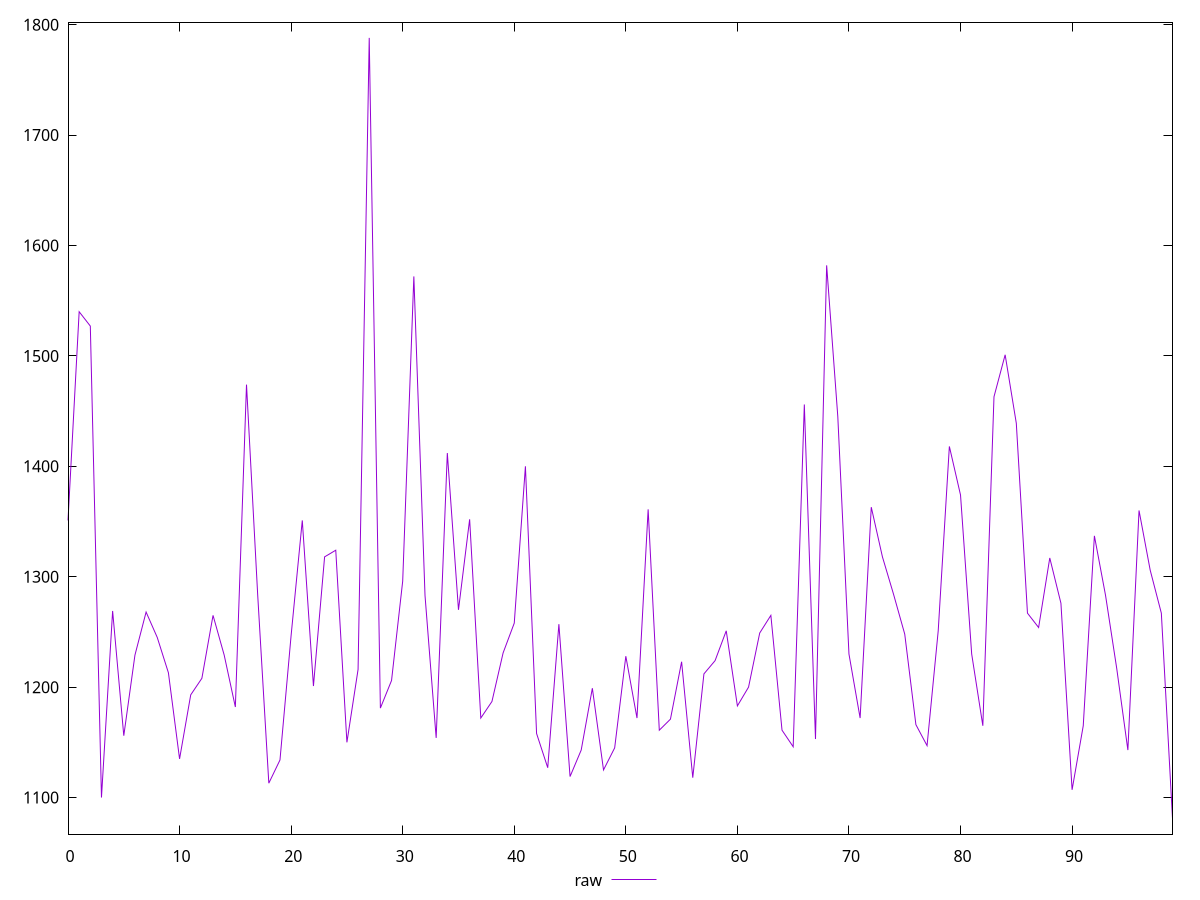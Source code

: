 reset

$raw <<EOF
0 1351
1 1540
2 1527
3 1100
4 1269
5 1156
6 1229
7 1268
8 1245
9 1213
10 1135
11 1193
12 1208
13 1265
14 1229
15 1182
16 1474
17 1284
18 1113
19 1134
20 1247
21 1351
22 1201
23 1318
24 1324
25 1150
26 1216
27 1788
28 1181
29 1206
30 1296
31 1572
32 1283
33 1154
34 1412
35 1270
36 1352
37 1172
38 1187
39 1231
40 1258
41 1400
42 1158
43 1127
44 1257
45 1119
46 1143
47 1199
48 1125
49 1145
50 1228
51 1172
52 1361
53 1161
54 1171
55 1223
56 1118
57 1212
58 1224
59 1251
60 1183
61 1200
62 1249
63 1265
64 1161
65 1146
66 1456
67 1153
68 1582
69 1445
70 1230
71 1172
72 1363
73 1318
74 1284
75 1248
76 1166
77 1147
78 1251
79 1418
80 1374
81 1230
82 1165
83 1463
84 1501
85 1439
86 1267
87 1254
88 1317
89 1276
90 1107
91 1165
92 1337
93 1283
94 1217
95 1143
96 1360
97 1306
98 1267
99 1081
EOF

set key outside below
set xrange [0:99]
set yrange [1066.86:1802.14]
set trange [1066.86:1802.14]
set terminal svg size 640, 500 enhanced background rgb 'white'
set output "reports/report_00028_2021-02-24T12-49-42.674Z/uses-rel-preload/samples/card/raw/values.svg"

plot $raw title "raw" with line

reset

